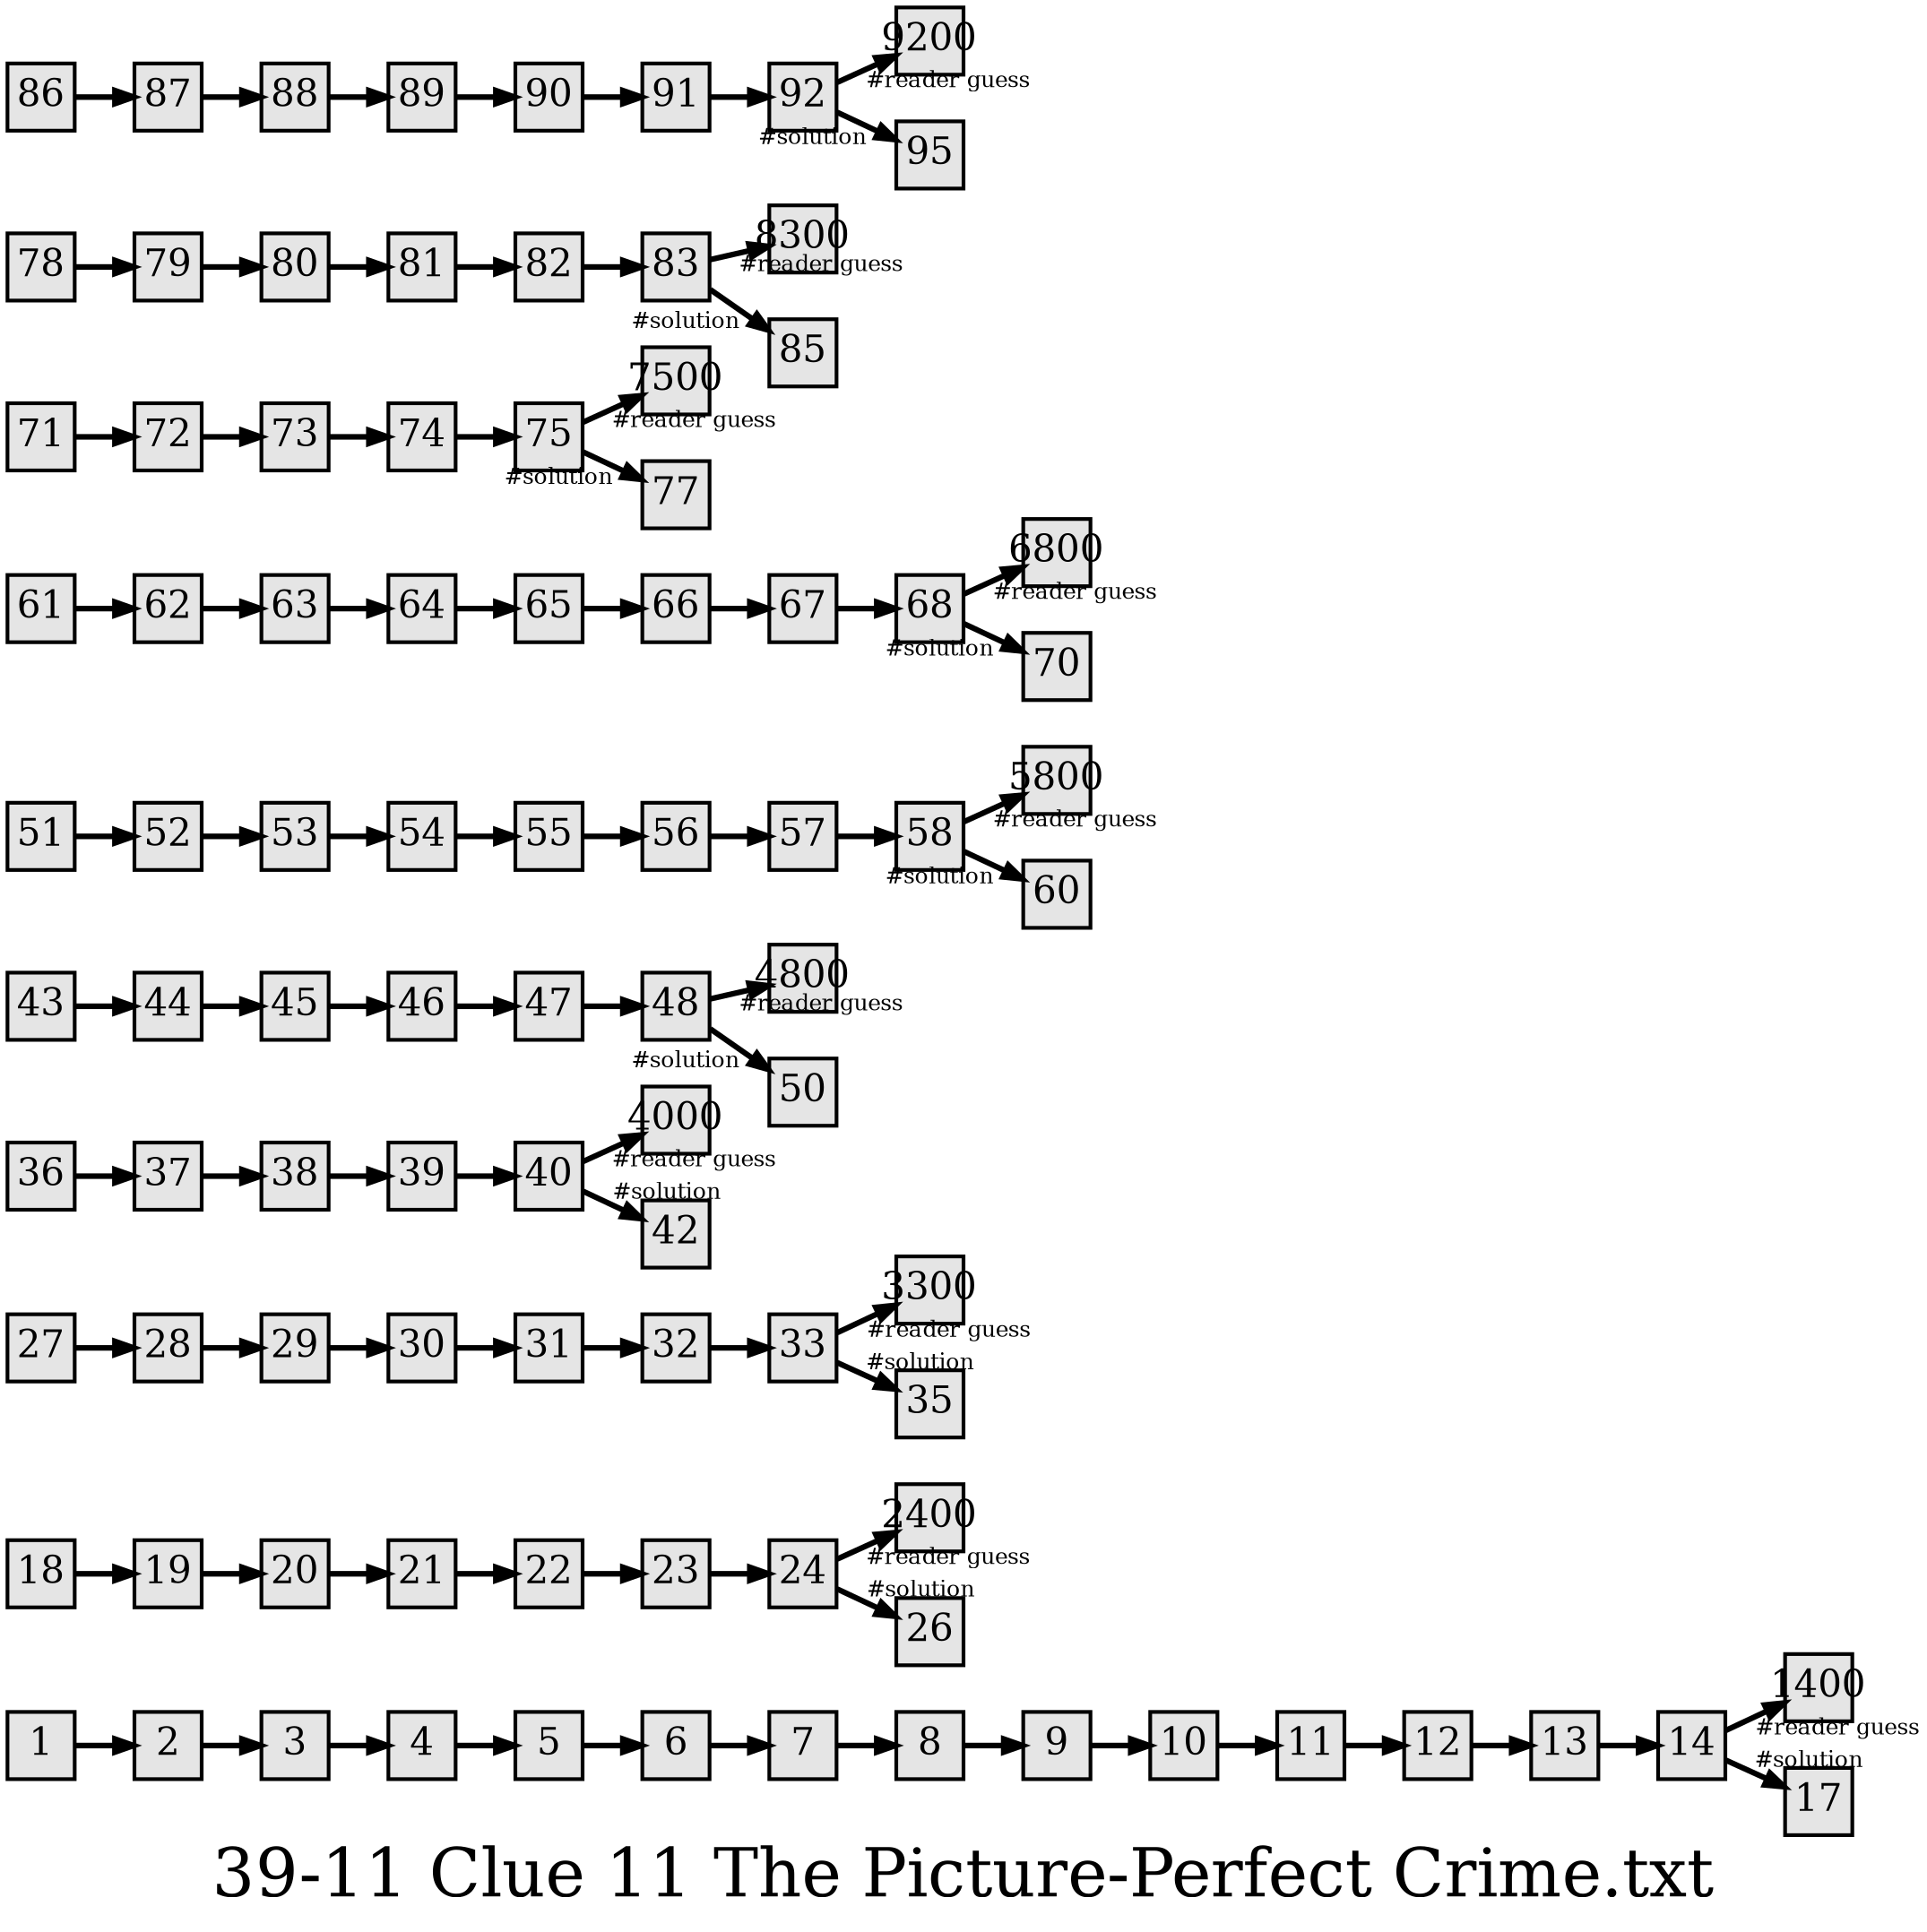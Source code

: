 digraph g{
  graph [ label="39-11 Clue 11 The Picture-Perfect Crime.txt" rankdir=LR, ordering=out, fontsize=36, nodesep="0.35", ranksep="0.45"];
  node  [shape=rect, penwidth=2, fontsize=20, style=filled, fillcolor=grey90, margin="0,0", labelfloat=true, regular=true, fixedsize=true];
  edge  [labelfloat=true, penwidth=3, fontsize=12];
  1 -> 2;
  2 -> 3;
  3 -> 4;
  4 -> 5;
  5 -> 6;
  6 -> 7;
  7 -> 8;
  8 -> 9;
  9 -> 10;
  10 -> 11;
  11 -> 12;
  12 -> 13;
  13 -> 14;
  14 -> 1400	[ xlabel="#reader guess" ];
  14 -> 17	[ xlabel="#solution" ];
  18 -> 19;
  19 -> 20;
  20 -> 21;
  21 -> 22;
  22 -> 23;
  23 -> 24;
  24 -> 2400	[ xlabel="#reader guess" ];
  24 -> 26	[ xlabel="#solution" ];
  27 -> 28;
  28 -> 29;
  29 -> 30;
  30 -> 31;
  31 -> 32;
  32 -> 33;
  33 -> 3300	[ xlabel="#reader guess" ];
  33 -> 35	[ xlabel="#solution" ];
  36 -> 37;
  37 -> 38;
  38 -> 39;
  39 -> 40;
  40 -> 4000	[ xlabel="#reader guess" ];
  40 -> 42	[ xlabel="#solution" ];
  43 -> 44;
  44 -> 45;
  45 -> 46;
  46 -> 47;
  47 -> 48;
  48 -> 4800	[ xlabel="#reader guess" ];
  48 -> 50	[ xlabel="#solution" ];
  51 -> 52;
  52 -> 53;
  53 -> 54;
  54 -> 55;
  55 -> 56;
  56 -> 57;
  57 -> 58;
  58 -> 5800	[ xlabel="#reader guess" ];
  58 -> 60	[ xlabel="#solution" ];
  61 -> 62;
  62 -> 63;
  63 -> 64;
  64 -> 65;
  65 -> 66;
  66 -> 67;
  67 -> 68;
  68 -> 6800	[ xlabel="#reader guess" ];
  68 -> 70	[ xlabel="#solution" ];
  71 -> 72;
  72 -> 73;
  73 -> 74;
  74 -> 75;
  75 -> 7500	[ xlabel="#reader guess" ];
  75 -> 77	[ xlabel="#solution" ];
  78 -> 79;
  79 -> 80;
  80 -> 81;
  81 -> 82;
  82 -> 83;
  83 -> 8300	[ xlabel="#reader guess" ];
  83 -> 85	[ xlabel="#solution" ];
  86 -> 87;
  87 -> 88;
  88 -> 89;
  89 -> 90;
  90 -> 91;
  91 -> 92;
  92 -> 9200	[ xlabel="#reader guess" ];
  92 -> 95	[ xlabel="#solution" ];
}

